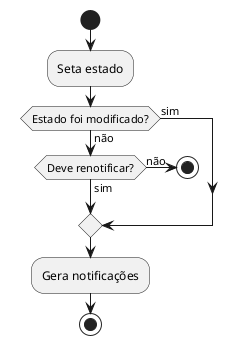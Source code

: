@startuml renotif

start
:Seta estado;

if (Estado foi modificado?) then (não)
    if (Deve renotificar?) then (não)
        stop
    else (sim)
    endif
else (sim)
endif
:Gera notificações;

stop

@enduml